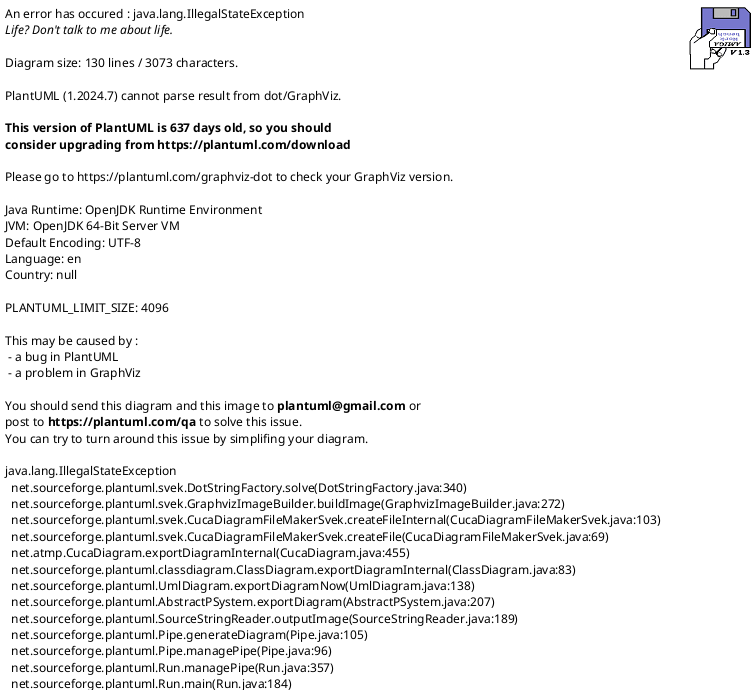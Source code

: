 @startuml
' Class Diagram for Extend Exam Duration Feature

title Extend Exam Duration Class Diagram

hide empty members
skinparam packageStyle rectangle
skinparam linetype ortho
skinparam defaultFontSize 14
skinparam defaultFontName Arial
skinparam classFontSize 12
skinparam classFontName Arial
skinparam noteFontSize 11
skinparam noteFontName Arial

skinparam class {
    BackgroundColor LightBlue
    BorderColor DarkBlue
    ArrowColor DarkBlue
    FontSize 12
}

skinparam package {
    BackgroundColor LightYellow
    BorderColor DarkOrange
    FontSize 14
    FontStyle bold
}

skinparam interface {
    BackgroundColor LightGreen
    BorderColor DarkGreen
    FontSize 12
}

skinparam enum {
    BackgroundColor LightCyan
    BorderColor DarkCyan
    FontSize 12
}

package "Controllers" {
    class MonitoringController <<Controller>> {
        - _monitoringService: IMonitoringService
        + AddStudentExtraTime(time: StudentExamExtraTime): Task<IActionResult>
    }
}

package "Services" {
    interface IMonitoringService <<Interface>> {
        + AddStudentExtraTime(time: StudentExamExtraTime, usertoken: string): Task<string>
    }
    class MonitoringService <<Service>> {
        - _context: DbContext
        - _examHub: ExamHub
        - _log: ILog
        + AddStudentExtraTime(time: StudentExamExtraTime, usertoken: string): Task<string>
    }
    class ExamHub {
        + SendExtraTimeToGroup(groupName: string, data: object): Task
    }
    interface ILog <<Interface>> {
        + WriteActivity(log: AddUserLogVM): Task<string>
    }
}

package "Models & DTOs" {
    class StudentExamExtraTime <<DTO>> {
        + StudentExamId: string
        + ExtraMinutes: int
    }
    class AddUserLogVM <<DTO>> {
        + ActionType: string
        + UserId: string
        + Description: string
        + Metadata: string
        + ObjectId: string
        + Status: int
    }
}

package "Entities" {
    class StudentExam {
        + StudentExamId: string
        + StudentId: string
        + ExamId: string
        + Status: int
        + StartTime: DateTime?
        + SubmitTime: DateTime?
        + ExtraTimeMinutes: int?
        + UpdatedAt: DateTime
        + Exam: Exam
        + User: User
    }
    class Exam {
        + ExamId: string
        + Title: string
        + Duration: int
    }
    class User {
        + UserId: string
        + UserCode: string
    }
}

package "Enums" {
    enum LogStatus {
        Success
        Failed
    }
    enum StudentExamStatus {
        InProgress
        Submitted
    }
}

' Relationships
MonitoringController ..> IMonitoringService : <<uses>>
MonitoringController ..> StudentExamExtraTime : <<uses>>
IMonitoringService <|.. MonitoringService
MonitoringService ..> StudentExam : <<queries/updates>>
MonitoringService ..> Exam : <<uses>>
MonitoringService ..> User : <<uses>>
MonitoringService ..> ExamHub : <<notifies>>
MonitoringService ..> ILog : <<logs>>
MonitoringService ..> AddUserLogVM : <<logs>>
StudentExam o-- Exam : <<for>>
StudentExam o-- User : <<for>>
StudentExam ..> StudentExamStatus : <<uses>>
AddUserLogVM ..> LogStatus : <<uses>>

@enduml 
